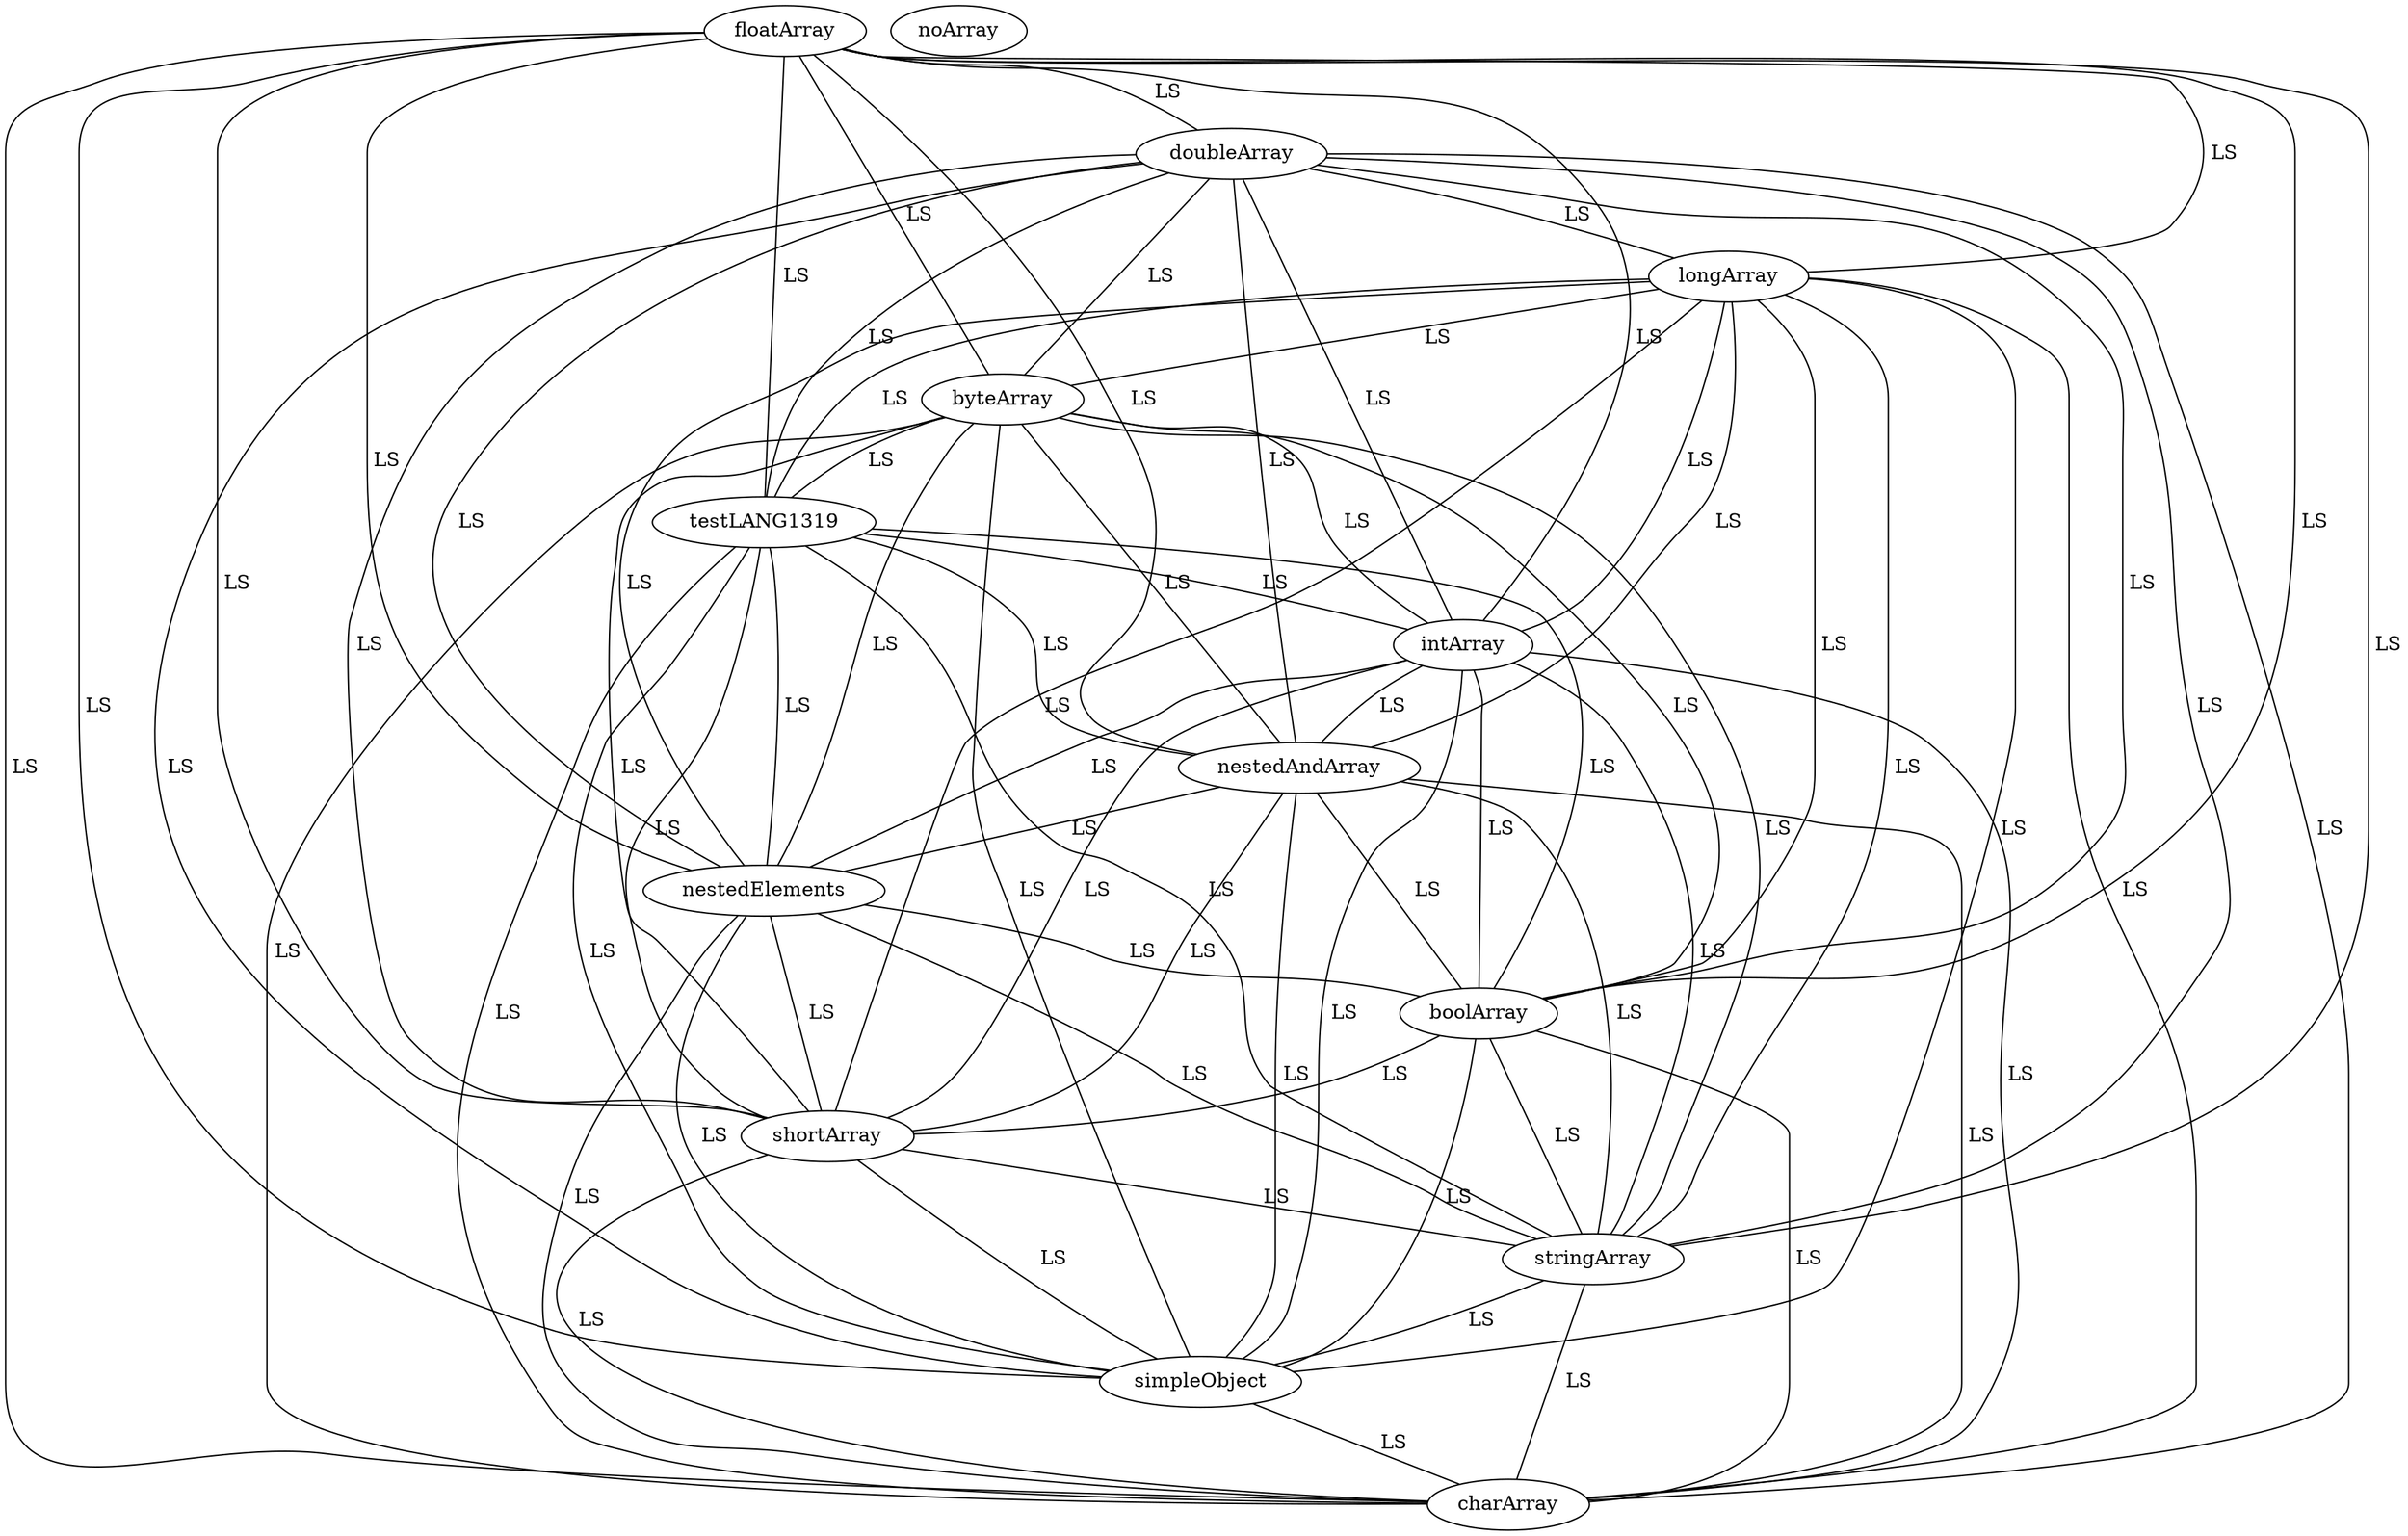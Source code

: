 digraph G {
floatArray;
doubleArray;
longArray;
byteArray;
testLANG1319;
intArray;
nestedAndArray;
nestedElements;
boolArray;
shortArray;
noArray;
stringArray;
simpleObject;
charArray;
nestedAndArray -> nestedElements [label=" LS", dir=none];
nestedAndArray -> boolArray [label=" LS", dir=none];
nestedAndArray -> shortArray [label=" LS", dir=none];
nestedAndArray -> stringArray [label=" LS", dir=none];
nestedAndArray -> simpleObject [label=" LS", dir=none];
nestedAndArray -> charArray [label=" LS", dir=none];
floatArray -> nestedAndArray [label=" LS", dir=none];
floatArray -> nestedElements [label=" LS", dir=none];
floatArray -> boolArray [label=" LS", dir=none];
floatArray -> shortArray [label=" LS", dir=none];
floatArray -> doubleArray [label=" LS", dir=none];
floatArray -> longArray [label=" LS", dir=none];
floatArray -> byteArray [label=" LS", dir=none];
floatArray -> stringArray [label=" LS", dir=none];
floatArray -> testLANG1319 [label=" LS", dir=none];
floatArray -> simpleObject [label=" LS", dir=none];
floatArray -> charArray [label=" LS", dir=none];
floatArray -> intArray [label=" LS", dir=none];
nestedElements -> boolArray [label=" LS", dir=none];
nestedElements -> shortArray [label=" LS", dir=none];
nestedElements -> stringArray [label=" LS", dir=none];
nestedElements -> simpleObject [label=" LS", dir=none];
nestedElements -> charArray [label=" LS", dir=none];
boolArray -> shortArray [label=" LS", dir=none];
boolArray -> stringArray [label=" LS", dir=none];
boolArray -> simpleObject [label=" LS", dir=none];
boolArray -> charArray [label=" LS", dir=none];
shortArray -> stringArray [label=" LS", dir=none];
shortArray -> simpleObject [label=" LS", dir=none];
shortArray -> charArray [label=" LS", dir=none];
doubleArray -> nestedAndArray [label=" LS", dir=none];
doubleArray -> nestedElements [label=" LS", dir=none];
doubleArray -> boolArray [label=" LS", dir=none];
doubleArray -> shortArray [label=" LS", dir=none];
doubleArray -> longArray [label=" LS", dir=none];
doubleArray -> byteArray [label=" LS", dir=none];
doubleArray -> stringArray [label=" LS", dir=none];
doubleArray -> testLANG1319 [label=" LS", dir=none];
doubleArray -> simpleObject [label=" LS", dir=none];
doubleArray -> charArray [label=" LS", dir=none];
doubleArray -> intArray [label=" LS", dir=none];
longArray -> nestedAndArray [label=" LS", dir=none];
longArray -> nestedElements [label=" LS", dir=none];
longArray -> boolArray [label=" LS", dir=none];
longArray -> shortArray [label=" LS", dir=none];
longArray -> byteArray [label=" LS", dir=none];
longArray -> stringArray [label=" LS", dir=none];
longArray -> testLANG1319 [label=" LS", dir=none];
longArray -> simpleObject [label=" LS", dir=none];
longArray -> charArray [label=" LS", dir=none];
longArray -> intArray [label=" LS", dir=none];
byteArray -> nestedAndArray [label=" LS", dir=none];
byteArray -> nestedElements [label=" LS", dir=none];
byteArray -> boolArray [label=" LS", dir=none];
byteArray -> shortArray [label=" LS", dir=none];
byteArray -> stringArray [label=" LS", dir=none];
byteArray -> testLANG1319 [label=" LS", dir=none];
byteArray -> simpleObject [label=" LS", dir=none];
byteArray -> charArray [label=" LS", dir=none];
byteArray -> intArray [label=" LS", dir=none];
stringArray -> simpleObject [label=" LS", dir=none];
stringArray -> charArray [label=" LS", dir=none];
testLANG1319 -> nestedAndArray [label=" LS", dir=none];
testLANG1319 -> nestedElements [label=" LS", dir=none];
testLANG1319 -> boolArray [label=" LS", dir=none];
testLANG1319 -> shortArray [label=" LS", dir=none];
testLANG1319 -> stringArray [label=" LS", dir=none];
testLANG1319 -> simpleObject [label=" LS", dir=none];
testLANG1319 -> charArray [label=" LS", dir=none];
testLANG1319 -> intArray [label=" LS", dir=none];
simpleObject -> charArray [label=" LS", dir=none];
intArray -> nestedAndArray [label=" LS", dir=none];
intArray -> nestedElements [label=" LS", dir=none];
intArray -> boolArray [label=" LS", dir=none];
intArray -> shortArray [label=" LS", dir=none];
intArray -> stringArray [label=" LS", dir=none];
intArray -> simpleObject [label=" LS", dir=none];
intArray -> charArray [label=" LS", dir=none];
}